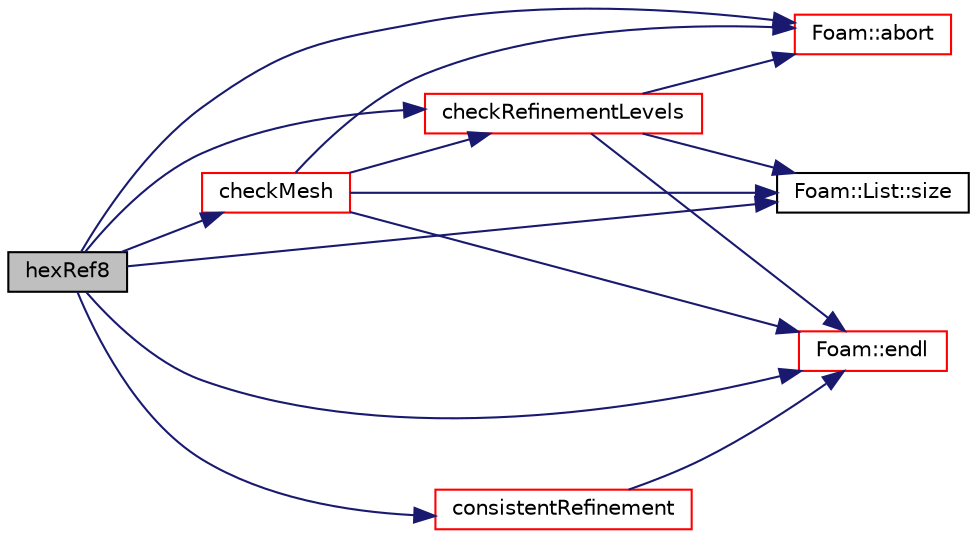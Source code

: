 digraph "hexRef8"
{
  bgcolor="transparent";
  edge [fontname="Helvetica",fontsize="10",labelfontname="Helvetica",labelfontsize="10"];
  node [fontname="Helvetica",fontsize="10",shape=record];
  rankdir="LR";
  Node776 [label="hexRef8",height=0.2,width=0.4,color="black", fillcolor="grey75", style="filled", fontcolor="black"];
  Node776 -> Node777 [color="midnightblue",fontsize="10",style="solid",fontname="Helvetica"];
  Node777 [label="Foam::abort",height=0.2,width=0.4,color="red",URL="$a21851.html#a447107a607d03e417307c203fa5fb44b"];
  Node776 -> Node822 [color="midnightblue",fontsize="10",style="solid",fontname="Helvetica"];
  Node822 [label="checkMesh",height=0.2,width=0.4,color="red",URL="$a22413.html#a432ff341842268fa21b8363e6b2c45b9",tooltip="Debug: Check coupled mesh for correctness. "];
  Node822 -> Node784 [color="midnightblue",fontsize="10",style="solid",fontname="Helvetica"];
  Node784 [label="Foam::endl",height=0.2,width=0.4,color="red",URL="$a21851.html#a2db8fe02a0d3909e9351bb4275b23ce4",tooltip="Add newline and flush stream. "];
  Node822 -> Node777 [color="midnightblue",fontsize="10",style="solid",fontname="Helvetica"];
  Node822 -> Node868 [color="midnightblue",fontsize="10",style="solid",fontname="Helvetica"];
  Node868 [label="Foam::List::size",height=0.2,width=0.4,color="black",URL="$a26833.html#a8a5f6fa29bd4b500caf186f60245b384",tooltip="Override size to be inconsistent with allocated storage. "];
  Node822 -> Node1151 [color="midnightblue",fontsize="10",style="solid",fontname="Helvetica"];
  Node1151 [label="checkRefinementLevels",height=0.2,width=0.4,color="red",URL="$a22413.html#a02570ed86624586145fa5b8bb20a2d12",tooltip="Debug: Check 2:1 consistency across faces. "];
  Node1151 -> Node784 [color="midnightblue",fontsize="10",style="solid",fontname="Helvetica"];
  Node1151 -> Node868 [color="midnightblue",fontsize="10",style="solid",fontname="Helvetica"];
  Node1151 -> Node777 [color="midnightblue",fontsize="10",style="solid",fontname="Helvetica"];
  Node776 -> Node1151 [color="midnightblue",fontsize="10",style="solid",fontname="Helvetica"];
  Node776 -> Node1152 [color="midnightblue",fontsize="10",style="solid",fontname="Helvetica"];
  Node1152 [label="consistentRefinement",height=0.2,width=0.4,color="red",URL="$a22413.html#ae0e017f6d6cf5b2b9edf14177593128e",tooltip="Given valid mesh and current cell level and proposed. "];
  Node1152 -> Node784 [color="midnightblue",fontsize="10",style="solid",fontname="Helvetica"];
  Node776 -> Node784 [color="midnightblue",fontsize="10",style="solid",fontname="Helvetica"];
  Node776 -> Node868 [color="midnightblue",fontsize="10",style="solid",fontname="Helvetica"];
}

